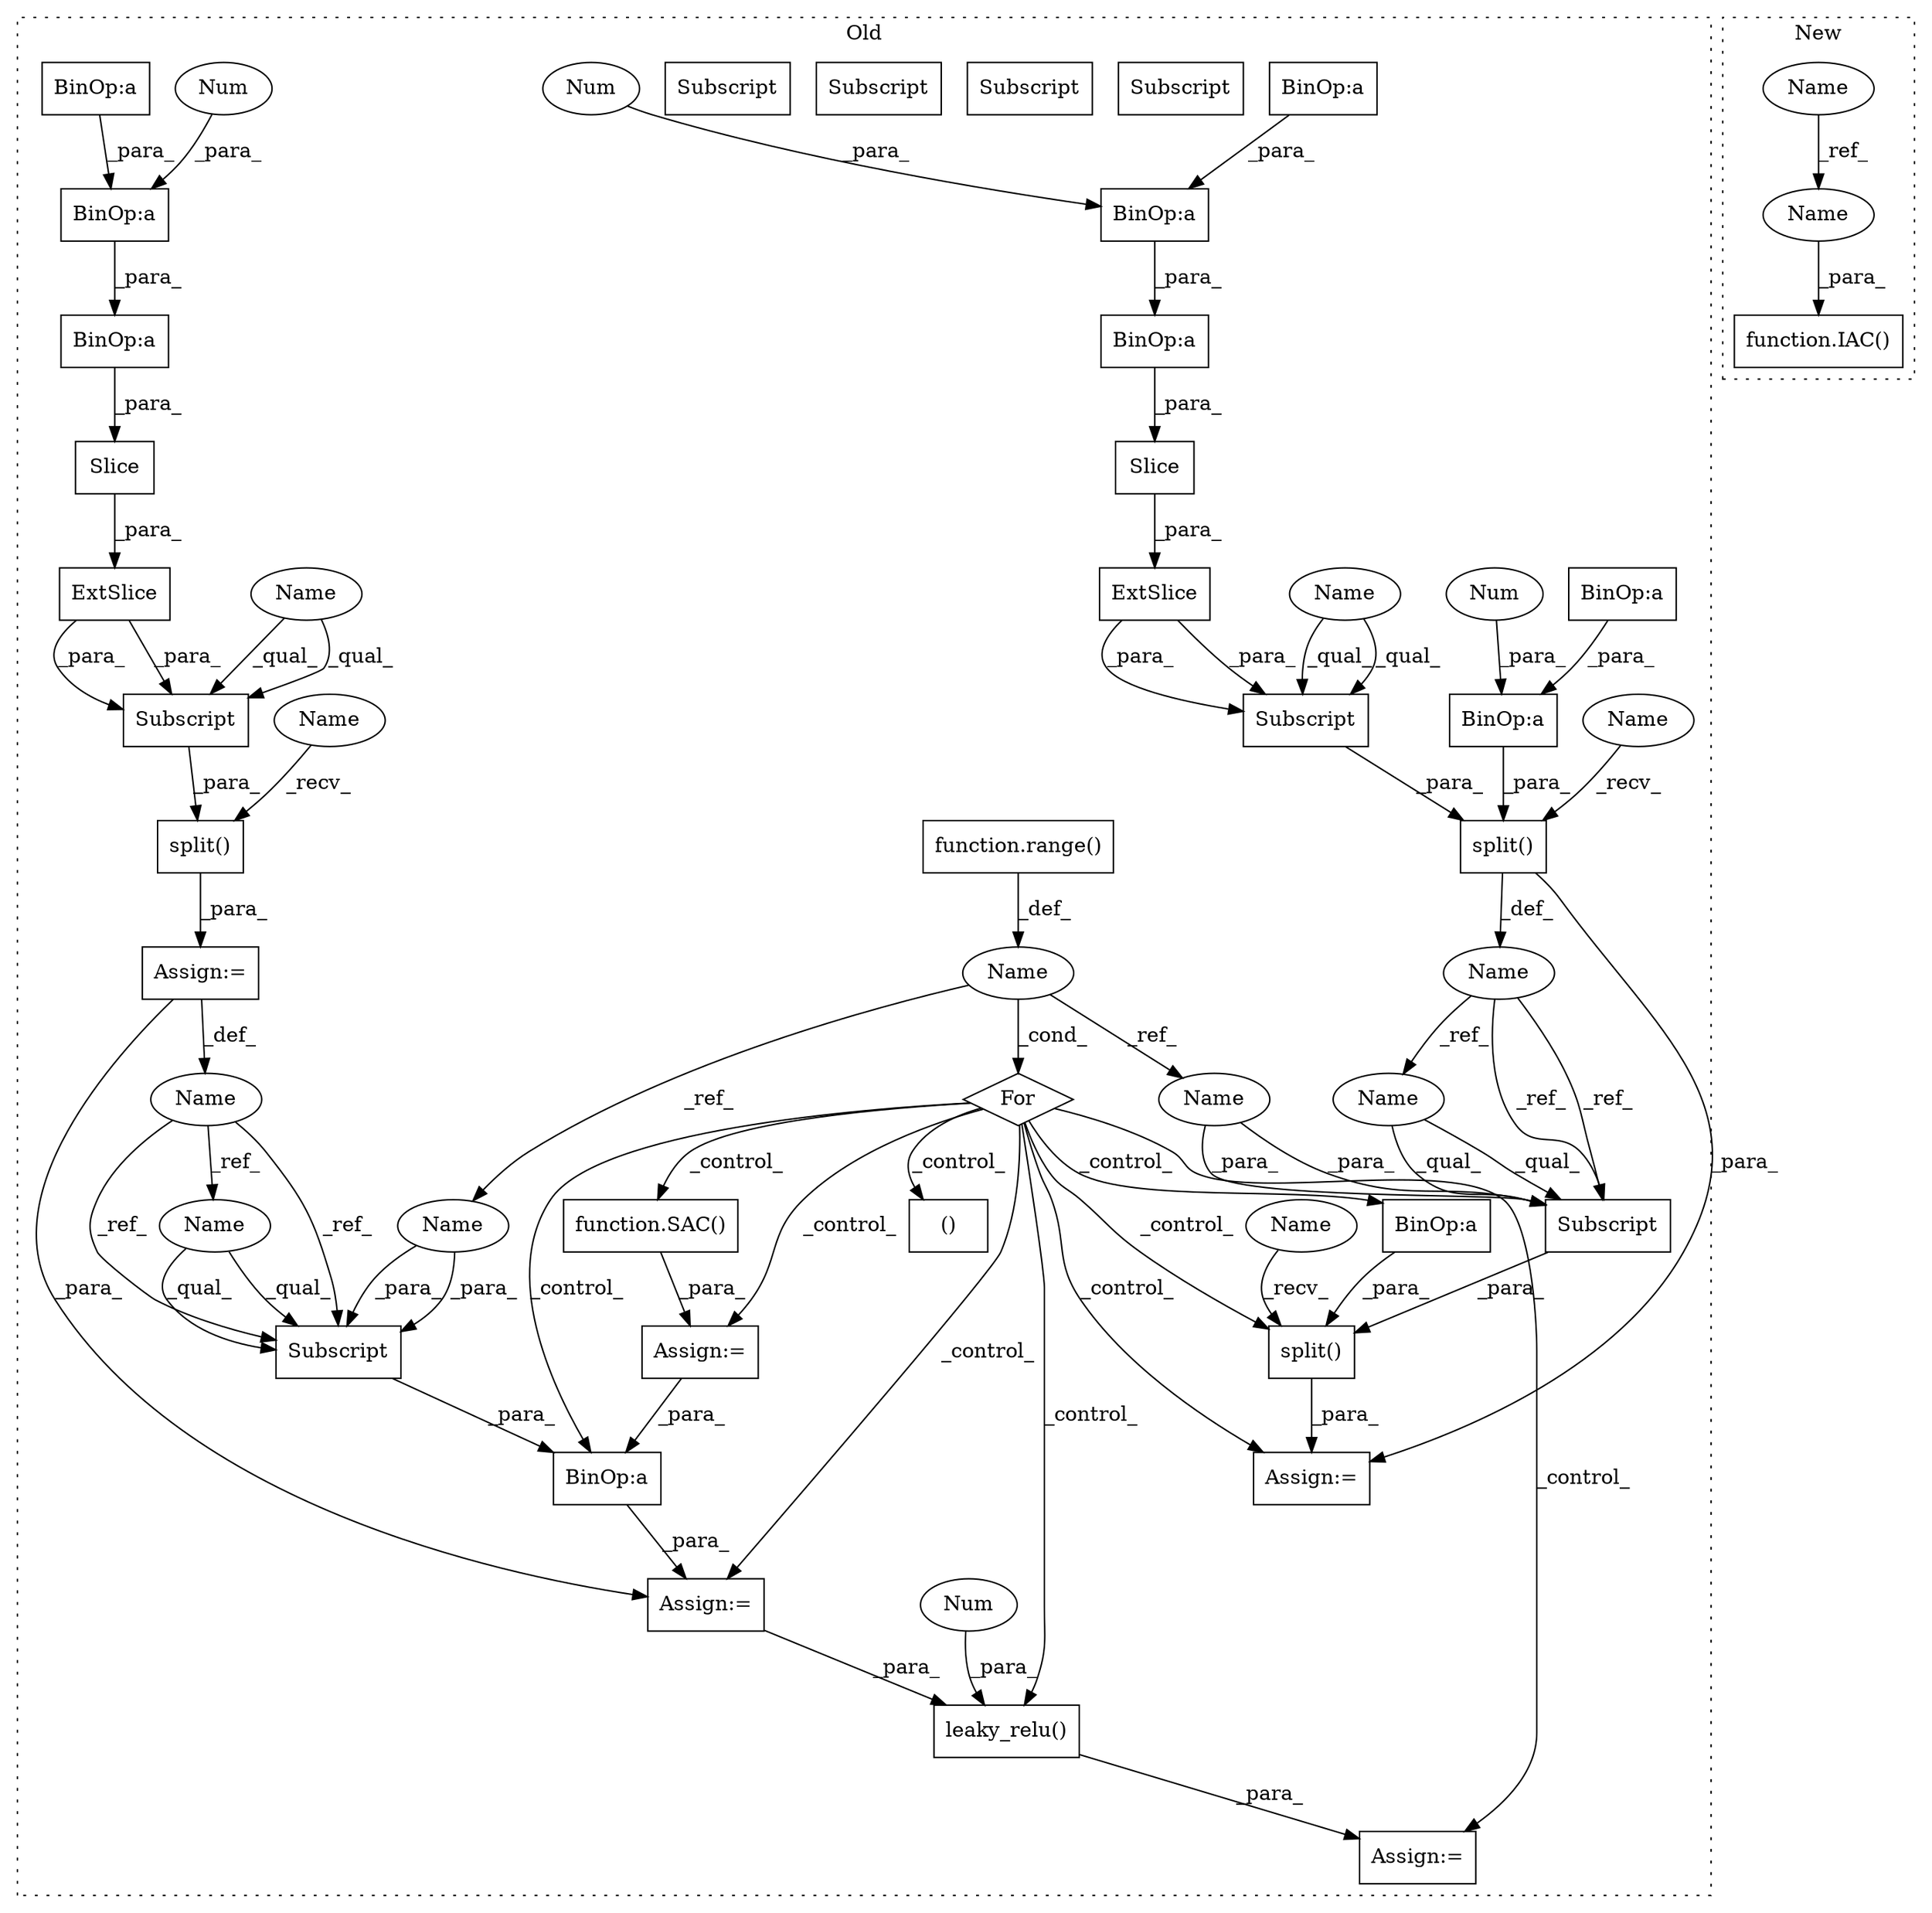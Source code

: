 digraph G {
subgraph cluster0 {
1 [label="ExtSlice" a="85" s="2559" l="3" shape="box"];
3 [label="BinOp:a" a="82" s="2584" l="15" shape="box"];
4 [label="BinOp:a" a="82" s="2579" l="3" shape="box"];
5 [label="BinOp:a" a="82" s="2584" l="3" shape="box"];
6 [label="Subscript" a="63" s="2559,0" l="49,0" shape="box"];
7 [label="split()" a="75" s="2547,2627" l="12,10" shape="box"];
8 [label="split()" a="75" s="2814,2848" l="12,10" shape="box"];
10 [label="BinOp:a" a="82" s="2836" l="3" shape="box"];
11 [label="Name" a="87" s="2540" l="4" shape="ellipse"];
12 [label="Subscript" a="63" s="2826,0" l="7,0" shape="box"];
13 [label="BinOp:a" a="82" s="2611" l="15" shape="box"];
14 [label="BinOp:a" a="82" s="2611" l="3" shape="box"];
15 [label="Subscript" a="63" s="2668,0" l="49,0" shape="box"];
16 [label="function.range()" a="75" s="2767,2785" l="6,1" shape="box"];
17 [label="BinOp:a" a="82" s="2967" l="3" shape="box"];
18 [label="()" a="54" s="2805" l="6" shape="box"];
19 [label="Subscript" a="63" s="2970,0" l="9,0" shape="box"];
20 [label="leaky_relu()" a="75" s="3042,3065" l="16,15" shape="box"];
21 [label="split()" a="75" s="2656,2720" l="12,10" shape="box"];
22 [label="Slice" a="80" s="2566" l="1" shape="box"];
23 [label="Name" a="87" s="2647" l="6" shape="ellipse"];
24 [label="Name" a="87" s="2762" l="1" shape="ellipse"];
25 [label="ExtSlice" a="85" s="2668" l="3" shape="box"];
26 [label="BinOp:a" a="82" s="2687" l="3" shape="box"];
27 [label="BinOp:a" a="82" s="2692" l="3" shape="box"];
28 [label="BinOp:a" a="82" s="2692" l="15" shape="box"];
29 [label="Slice" a="80" s="2675" l="34" shape="box"];
30 [label="For" a="107" s="2758,2786" l="4,15" shape="diamond"];
31 [label="Num" a="76" s="2626" l="1" shape="ellipse"];
32 [label="Num" a="76" s="2599" l="1" shape="ellipse"];
33 [label="Num" a="76" s="2707" l="1" shape="ellipse"];
34 [label="Num" a="76" s="3062" l="3" shape="ellipse"];
35 [label="Assign:=" a="68" s="2962" l="3" shape="box"];
36 [label="Assign:=" a="68" s="3039" l="3" shape="box"];
37 [label="Assign:=" a="68" s="2874" l="3" shape="box"];
38 [label="Assign:=" a="68" s="2805" l="9" shape="box"];
39 [label="Assign:=" a="68" s="2653" l="3" shape="box"];
40 [label="function.SAC()" a="75" s="2877" l="60" shape="box"];
42 [label="Name" a="87" s="2977" l="1" shape="ellipse"];
43 [label="Name" a="87" s="2831" l="1" shape="ellipse"];
44 [label="Name" a="87" s="2970" l="6" shape="ellipse"];
45 [label="Subscript" a="63" s="2970,0" l="9,0" shape="box"];
46 [label="Subscript" a="63" s="2668,0" l="49,0" shape="box"];
47 [label="Name" a="87" s="2559" l="3" shape="ellipse"];
48 [label="Subscript" a="63" s="2559,0" l="49,0" shape="box"];
49 [label="Name" a="87" s="2668" l="3" shape="ellipse"];
50 [label="Name" a="87" s="2826" l="4" shape="ellipse"];
51 [label="Subscript" a="63" s="2826,0" l="7,0" shape="box"];
52 [label="Name" a="87" s="2656" l="5" shape="ellipse"];
53 [label="Name" a="87" s="2814" l="5" shape="ellipse"];
54 [label="Name" a="87" s="2547" l="5" shape="ellipse"];
label = "Old";
style="dotted";
}
subgraph cluster1 {
2 [label="function.IAC()" a="75" s="1539,1578" l="4,22" shape="box"];
9 [label="Name" a="87" s="1500" l="3" shape="ellipse"];
41 [label="Name" a="87" s="1547" l="3" shape="ellipse"];
label = "New";
style="dotted";
}
1 -> 48 [label="_para_"];
1 -> 48 [label="_para_"];
3 -> 4 [label="_para_"];
4 -> 22 [label="_para_"];
5 -> 3 [label="_para_"];
7 -> 38 [label="_para_"];
7 -> 11 [label="_def_"];
8 -> 38 [label="_para_"];
9 -> 41 [label="_ref_"];
10 -> 8 [label="_para_"];
11 -> 51 [label="_ref_"];
11 -> 50 [label="_ref_"];
11 -> 51 [label="_ref_"];
13 -> 7 [label="_para_"];
14 -> 13 [label="_para_"];
16 -> 24 [label="_def_"];
17 -> 35 [label="_para_"];
20 -> 36 [label="_para_"];
21 -> 39 [label="_para_"];
22 -> 1 [label="_para_"];
23 -> 45 [label="_ref_"];
23 -> 44 [label="_ref_"];
23 -> 45 [label="_ref_"];
24 -> 42 [label="_ref_"];
24 -> 30 [label="_cond_"];
24 -> 43 [label="_ref_"];
25 -> 46 [label="_para_"];
25 -> 46 [label="_para_"];
26 -> 29 [label="_para_"];
27 -> 28 [label="_para_"];
28 -> 26 [label="_para_"];
29 -> 25 [label="_para_"];
30 -> 38 [label="_control_"];
30 -> 40 [label="_control_"];
30 -> 10 [label="_control_"];
30 -> 18 [label="_control_"];
30 -> 20 [label="_control_"];
30 -> 35 [label="_control_"];
30 -> 37 [label="_control_"];
30 -> 17 [label="_control_"];
30 -> 36 [label="_control_"];
30 -> 8 [label="_control_"];
31 -> 13 [label="_para_"];
32 -> 3 [label="_para_"];
33 -> 28 [label="_para_"];
34 -> 20 [label="_para_"];
35 -> 20 [label="_para_"];
37 -> 17 [label="_para_"];
39 -> 35 [label="_para_"];
39 -> 23 [label="_def_"];
40 -> 37 [label="_para_"];
41 -> 2 [label="_para_"];
42 -> 45 [label="_para_"];
42 -> 45 [label="_para_"];
43 -> 51 [label="_para_"];
43 -> 51 [label="_para_"];
44 -> 45 [label="_qual_"];
44 -> 45 [label="_qual_"];
45 -> 17 [label="_para_"];
46 -> 21 [label="_para_"];
47 -> 48 [label="_qual_"];
47 -> 48 [label="_qual_"];
48 -> 7 [label="_para_"];
49 -> 46 [label="_qual_"];
49 -> 46 [label="_qual_"];
50 -> 51 [label="_qual_"];
50 -> 51 [label="_qual_"];
51 -> 8 [label="_para_"];
52 -> 21 [label="_recv_"];
53 -> 8 [label="_recv_"];
54 -> 7 [label="_recv_"];
}